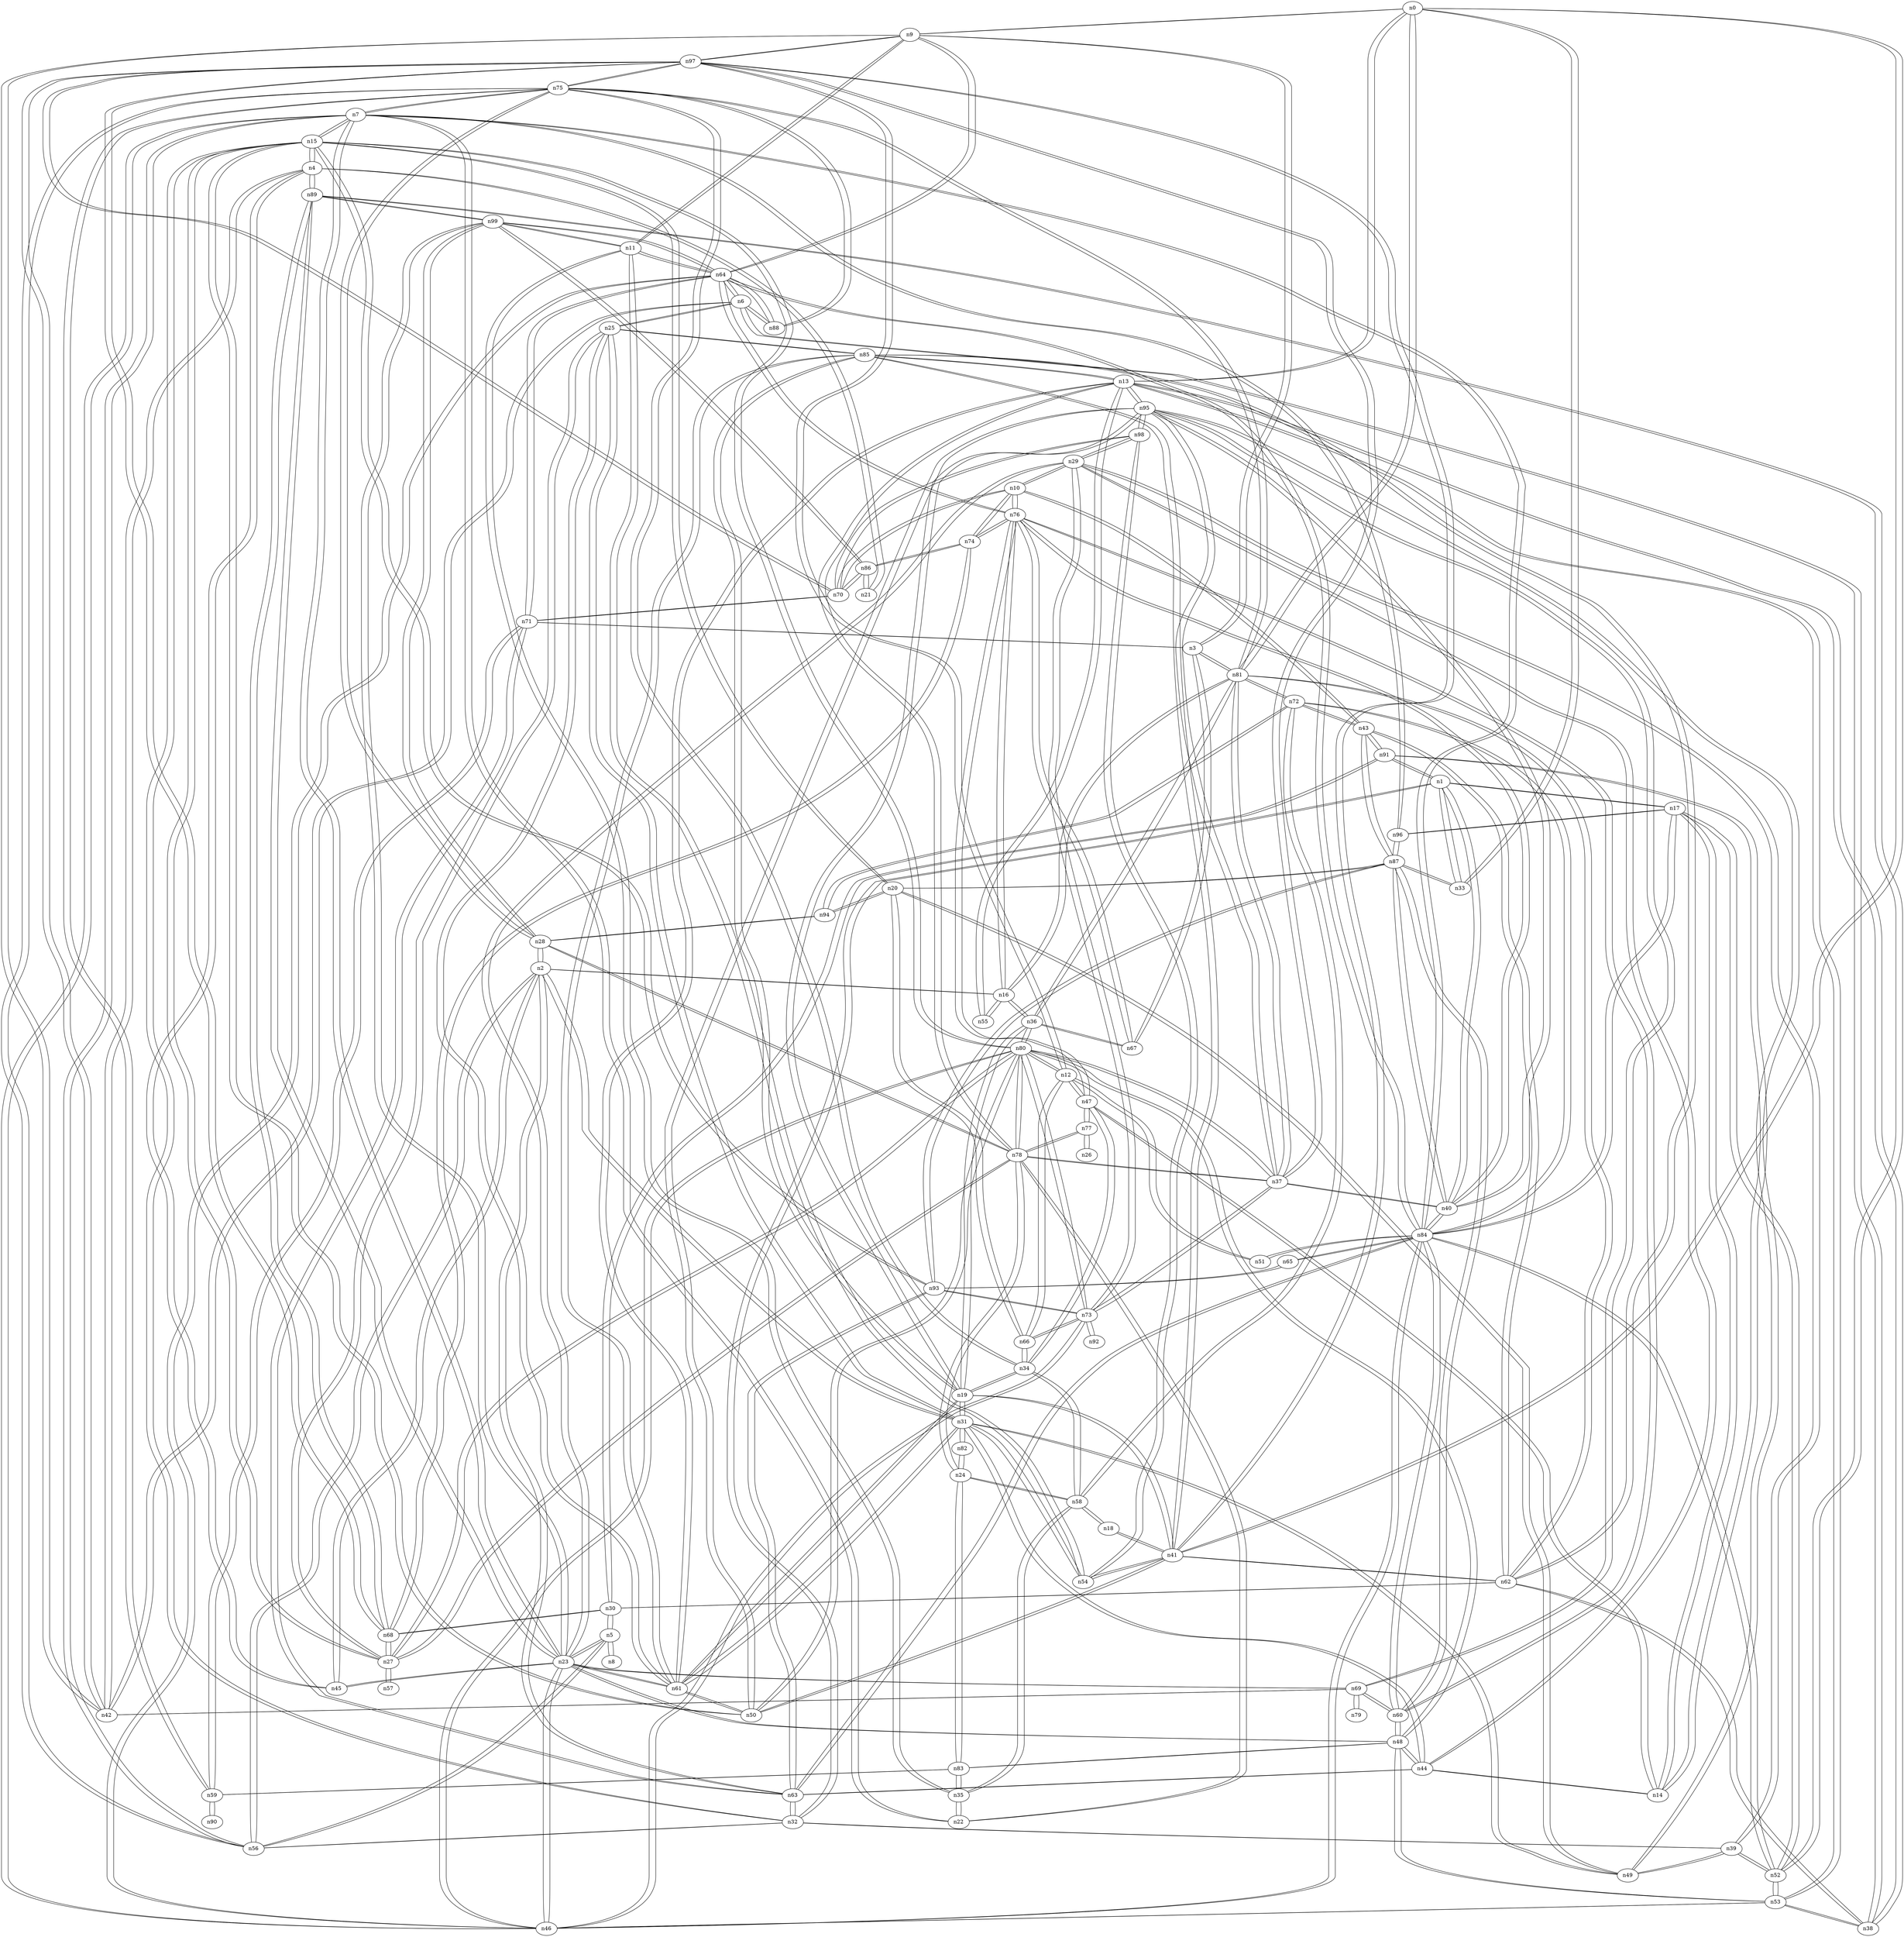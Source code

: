 graph {
n0;
n1;
n2;
n3;
n4;
n5;
n6;
n7;
n8;
n9;
n10;
n11;
n12;
n13;
n14;
n15;
n16;
n17;
n18;
n19;
n20;
n21;
n22;
n23;
n24;
n25;
n26;
n27;
n28;
n29;
n30;
n31;
n32;
n33;
n34;
n35;
n36;
n37;
n38;
n39;
n40;
n41;
n42;
n43;
n44;
n45;
n46;
n47;
n48;
n49;
n50;
n51;
n52;
n53;
n54;
n55;
n56;
n57;
n58;
n59;
n60;
n61;
n62;
n63;
n64;
n65;
n66;
n67;
n68;
n69;
n70;
n71;
n72;
n73;
n74;
n75;
n76;
n77;
n78;
n79;
n80;
n81;
n82;
n83;
n84;
n85;
n86;
n87;
n88;
n89;
n90;
n91;
n92;
n93;
n94;
n95;
n96;
n97;
n98;
n99;
n0 -- n41;
n0 -- n13;
n0 -- n81;
n0 -- n33;
n0 -- n9;
n1 -- n33;
n1 -- n17;
n1 -- n91;
n1 -- n32;
n1 -- n40;
n2 -- n28;
n2 -- n56;
n2 -- n31;
n2 -- n63;
n2 -- n16;
n2 -- n45;
n3 -- n81;
n3 -- n71;
n3 -- n67;
n3 -- n9;
n4 -- n15;
n4 -- n21;
n4 -- n42;
n4 -- n89;
n4 -- n45;
n5 -- n30;
n5 -- n56;
n5 -- n23;
n5 -- n8;
n6 -- n64;
n6 -- n42;
n6 -- n25;
n6 -- n38;
n6 -- n88;
n7 -- n22;
n7 -- n15;
n7 -- n56;
n7 -- n96;
n7 -- n84;
n7 -- n23;
n7 -- n46;
n7 -- n75;
n8 -- n5;
n9 -- n64;
n9 -- n42;
n9 -- n0;
n9 -- n97;
n9 -- n3;
n9 -- n11;
n10 -- n76;
n10 -- n74;
n10 -- n43;
n10 -- n29;
n10 -- n70;
n11 -- n35;
n11 -- n64;
n11 -- n99;
n11 -- n54;
n11 -- n9;
n12 -- n97;
n12 -- n80;
n12 -- n51;
n12 -- n66;
n12 -- n47;
n13 -- n95;
n13 -- n85;
n13 -- n0;
n13 -- n53;
n13 -- n38;
n13 -- n55;
n13 -- n78;
n13 -- n61;
n14 -- n17;
n14 -- n91;
n14 -- n44;
n14 -- n47;
n15 -- n27;
n15 -- n80;
n15 -- n4;
n15 -- n32;
n15 -- n50;
n15 -- n7;
n15 -- n93;
n15 -- n20;
n16 -- n76;
n16 -- n81;
n16 -- n36;
n16 -- n2;
n16 -- n55;
n17 -- n1;
n17 -- n14;
n17 -- n96;
n17 -- n84;
n17 -- n52;
n18 -- n41;
n18 -- n58;
n19 -- n41;
n19 -- n95;
n19 -- n85;
n19 -- n31;
n19 -- n36;
n19 -- n34;
n19 -- n61;
n20 -- n94;
n20 -- n15;
n20 -- n49;
n20 -- n87;
n20 -- n66;
n21 -- n86;
n21 -- n4;
n22 -- n35;
n22 -- n7;
n22 -- n78;
n23 -- n48;
n23 -- n29;
n23 -- n99;
n23 -- n5;
n23 -- n69;
n23 -- n46;
n23 -- n89;
n23 -- n45;
n23 -- n7;
n23 -- n61;
n24 -- n83;
n24 -- n58;
n24 -- n82;
n24 -- n78;
n25 -- n6;
n25 -- n85;
n25 -- n27;
n25 -- n31;
n25 -- n61;
n26 -- n77;
n27 -- n15;
n27 -- n57;
n27 -- n68;
n27 -- n25;
n27 -- n80;
n27 -- n78;
n28 -- n94;
n28 -- n99;
n28 -- n75;
n28 -- n2;
n28 -- n78;
n29 -- n73;
n29 -- n23;
n29 -- n44;
n29 -- n39;
n29 -- n10;
n29 -- n98;
n30 -- n62;
n30 -- n68;
n30 -- n91;
n30 -- n5;
n31 -- n25;
n31 -- n54;
n31 -- n49;
n31 -- n2;
n31 -- n19;
n31 -- n82;
n31 -- n44;
n31 -- n61;
n32 -- n1;
n32 -- n15;
n32 -- n56;
n32 -- n63;
n32 -- n39;
n33 -- n1;
n33 -- n0;
n33 -- n87;
n34 -- n75;
n34 -- n19;
n34 -- n58;
n34 -- n66;
n34 -- n47;
n35 -- n22;
n35 -- n83;
n35 -- n58;
n35 -- n11;
n36 -- n81;
n36 -- n67;
n36 -- n80;
n36 -- n16;
n36 -- n19;
n37 -- n73;
n37 -- n95;
n37 -- n81;
n37 -- n80;
n37 -- n97;
n37 -- n40;
n37 -- n78;
n38 -- n6;
n38 -- n62;
n38 -- n13;
n38 -- n53;
n39 -- n52;
n39 -- n29;
n39 -- n49;
n39 -- n32;
n40 -- n1;
n40 -- n76;
n40 -- n37;
n40 -- n95;
n40 -- n84;
n40 -- n87;
n41 -- n62;
n41 -- n85;
n41 -- n0;
n41 -- n97;
n41 -- n54;
n41 -- n18;
n41 -- n50;
n41 -- n19;
n42 -- n6;
n42 -- n97;
n42 -- n69;
n42 -- n4;
n42 -- n9;
n43 -- n62;
n43 -- n91;
n43 -- n87;
n43 -- n72;
n43 -- n10;
n44 -- n48;
n44 -- n14;
n44 -- n29;
n44 -- n31;
n44 -- n63;
n45 -- n23;
n45 -- n4;
n45 -- n2;
n46 -- n73;
n46 -- n64;
n46 -- n84;
n46 -- n23;
n46 -- n80;
n46 -- n53;
n46 -- n7;
n47 -- n76;
n47 -- n14;
n47 -- n12;
n47 -- n77;
n47 -- n34;
n48 -- n60;
n48 -- n83;
n48 -- n23;
n48 -- n80;
n48 -- n53;
n48 -- n44;
n49 -- n95;
n49 -- n31;
n49 -- n39;
n49 -- n20;
n50 -- n15;
n50 -- n41;
n50 -- n95;
n50 -- n80;
n50 -- n61;
n51 -- n84;
n51 -- n12;
n52 -- n84;
n52 -- n17;
n52 -- n53;
n52 -- n89;
n52 -- n39;
n53 -- n48;
n53 -- n13;
n53 -- n52;
n53 -- n46;
n53 -- n38;
n54 -- n41;
n54 -- n31;
n54 -- n98;
n54 -- n11;
n55 -- n13;
n55 -- n16;
n56 -- n5;
n56 -- n75;
n56 -- n32;
n56 -- n2;
n56 -- n7;
n57 -- n27;
n58 -- n35;
n58 -- n24;
n58 -- n18;
n58 -- n72;
n58 -- n34;
n59 -- n83;
n59 -- n71;
n59 -- n90;
n59 -- n75;
n60 -- n48;
n60 -- n76;
n60 -- n84;
n60 -- n69;
n60 -- n87;
n61 -- n13;
n61 -- n85;
n61 -- n31;
n61 -- n23;
n61 -- n25;
n61 -- n50;
n61 -- n19;
n62 -- n41;
n62 -- n30;
n62 -- n81;
n62 -- n85;
n62 -- n43;
n62 -- n38;
n63 -- n71;
n63 -- n84;
n63 -- n32;
n63 -- n2;
n63 -- n44;
n63 -- n93;
n64 -- n6;
n64 -- n76;
n64 -- n71;
n64 -- n84;
n64 -- n99;
n64 -- n46;
n64 -- n88;
n64 -- n9;
n64 -- n11;
n65 -- n84;
n65 -- n93;
n66 -- n73;
n66 -- n12;
n66 -- n34;
n66 -- n20;
n67 -- n76;
n67 -- n36;
n67 -- n3;
n68 -- n74;
n68 -- n30;
n68 -- n27;
n68 -- n97;
n68 -- n89;
n69 -- n60;
n69 -- n95;
n69 -- n79;
n69 -- n42;
n69 -- n23;
n70 -- n86;
n70 -- n71;
n70 -- n97;
n70 -- n10;
n70 -- n98;
n71 -- n64;
n71 -- n70;
n71 -- n63;
n71 -- n59;
n71 -- n3;
n72 -- n94;
n72 -- n81;
n72 -- n43;
n72 -- n84;
n72 -- n58;
n73 -- n37;
n73 -- n29;
n73 -- n80;
n73 -- n46;
n73 -- n92;
n73 -- n66;
n73 -- n93;
n74 -- n76;
n74 -- n86;
n74 -- n68;
n74 -- n10;
n75 -- n28;
n75 -- n81;
n75 -- n56;
n75 -- n97;
n75 -- n59;
n75 -- n88;
n75 -- n7;
n75 -- n34;
n76 -- n60;
n76 -- n64;
n76 -- n74;
n76 -- n67;
n76 -- n40;
n76 -- n16;
n76 -- n47;
n76 -- n10;
n77 -- n26;
n77 -- n78;
n77 -- n47;
n78 -- n22;
n78 -- n37;
n78 -- n28;
n78 -- n13;
n78 -- n27;
n78 -- n24;
n78 -- n80;
n78 -- n77;
n79 -- n69;
n80 -- n73;
n80 -- n37;
n80 -- n15;
n80 -- n48;
n80 -- n27;
n80 -- n12;
n80 -- n46;
n80 -- n36;
n80 -- n50;
n80 -- n78;
n81 -- n37;
n81 -- n62;
n81 -- n0;
n81 -- n75;
n81 -- n36;
n81 -- n16;
n81 -- n72;
n81 -- n3;
n82 -- n24;
n82 -- n31;
n83 -- n48;
n83 -- n35;
n83 -- n24;
n83 -- n59;
n84 -- n60;
n84 -- n64;
n84 -- n65;
n84 -- n52;
n84 -- n17;
n84 -- n63;
n84 -- n46;
n84 -- n40;
n84 -- n72;
n84 -- n51;
n84 -- n7;
n85 -- n62;
n85 -- n41;
n85 -- n13;
n85 -- n25;
n85 -- n19;
n85 -- n61;
n86 -- n74;
n86 -- n21;
n86 -- n99;
n86 -- n70;
n87 -- n60;
n87 -- n43;
n87 -- n96;
n87 -- n33;
n87 -- n40;
n87 -- n93;
n87 -- n20;
n88 -- n6;
n88 -- n64;
n88 -- n75;
n89 -- n68;
n89 -- n52;
n89 -- n99;
n89 -- n23;
n89 -- n4;
n90 -- n59;
n91 -- n1;
n91 -- n14;
n91 -- n30;
n91 -- n43;
n92 -- n73;
n93 -- n15;
n93 -- n73;
n93 -- n65;
n93 -- n63;
n93 -- n87;
n94 -- n28;
n94 -- n72;
n94 -- n20;
n95 -- n37;
n95 -- n13;
n95 -- n69;
n95 -- n49;
n95 -- n40;
n95 -- n50;
n95 -- n19;
n95 -- n98;
n96 -- n17;
n96 -- n87;
n96 -- n7;
n97 -- n37;
n97 -- n41;
n97 -- n68;
n97 -- n42;
n97 -- n12;
n97 -- n70;
n97 -- n75;
n97 -- n9;
n98 -- n95;
n98 -- n29;
n98 -- n70;
n98 -- n54;
n99 -- n28;
n99 -- n64;
n99 -- n86;
n99 -- n23;
n99 -- n89;
n99 -- n11;
}
